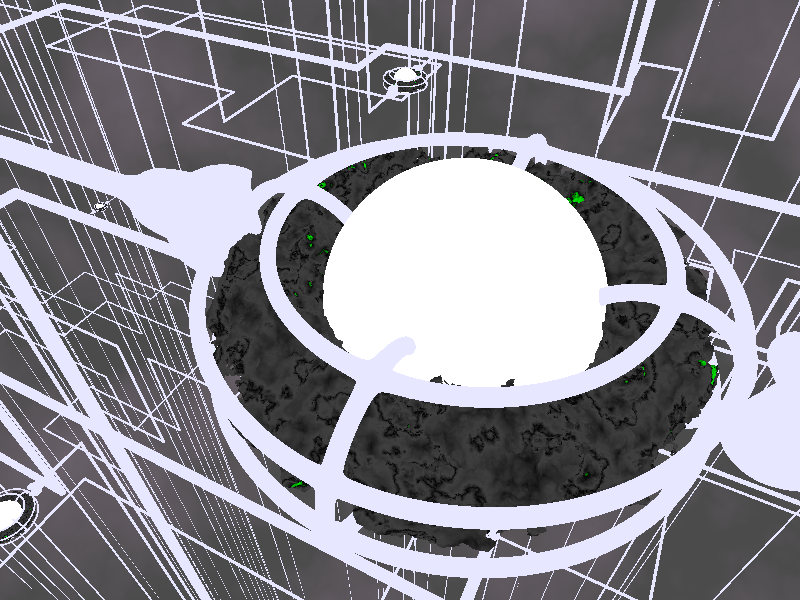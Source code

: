 /////////////////////////////////////////////
//
//     ~~ [ Nuclear Containment ] ~~
//        version 2 out of 4
//
//  by Michael Scharrer
//  https://mscharrer.net
//
/////////////////////////////////////////////

#version 3.7;

#include "functions.inc"

#declare fastrender = false;

#declare big_r = 0.65;
#declare small_r = 0.26;
#declare tiny_r = 0.025;
#declare ext_r = small_r + tiny_r;

//good values
#declare rock_octaves = 9;
#declare rock_max_gradient = 20.913;
#declare holder_max_gradient = 2;
#declare isisurface_accuracy = 0.001;

//fast values
#if(fastrender)
	#declare rock_octaves = 7;
	#declare rock_max_gradient = 6;
	#declare holder_max_gradient = 1.4;
	#declare isisurface_accuracy = 0.005;
#end

#macro glass()
	pigment {
		rgbf <0.80,0.80,1.0,0.95>
	}
	interior {
		ior 1.4
	}
	finish {
		reflection 0.1
	}
#end

global_settings {
	assumed_gamma 1
}

background {
	rgb .2
}

camera{
	right x*image_width/image_height
	location <0.5,1.5,-1.5>
	look_at <-0.2,0,-0.1>
}

light_source {
	<5,4,-5>
	1
}

#declare apparatus_holder = blob {
	sphere {< 0.0, 0,0>, 0.8, 2.5}
	sphere {< 0.0, 1,0>, 1, -0.3}
	sphere {< 0.0,-1,0>, 1, -0.3}
	cylinder {<0.3,0,-1>, <0.3,0,1>, 0.4, -5 }
	sphere {<-0.7, 0,0>, 0.5, 2.0}
	cylinder {<0,0,0>, <-4,0,0>, 0.2, 2 }
	cylinder {<-4,0,0>, <-4,-1000,0>, 0.2, 2 }
	glass()
	scale 0.5
}
#declare radioactive_apparatus = union {
	//invisible radiation
	sphere {
		0
		1
		pigment {
			rgbt 1
		}
		interior {
			media {
				emission 5
				density {
					spherical
				}
				density {
					rgb <0,1,0>
				}
			}
		}
		hollow
		scale 0.3
		no_image
		no_shadow
	}

	//visible radiation
	sphere {
		0
		1
		pigment {
			rgbt 1
		}
		interior {
			media {
				emission 8
				intervals 30
				samples 1,2
				density {
					spherical
					color_map {
						[0.0 rgb 0]
						[0.5 rgb 0.3]
						[1.0 rgb 1]
					}
				}
				density {
					granite
					color_map {
					[0.00 rgb 0]
					[0.30 rgb 0]
					[0.80 rgb <-0.1,0.2,-0.1>]
					[0.97 rgb <-0.5,2,-0.5>]
					[1.00 rgb 0]
					}
				}
			}
		}
		hollow
		scale 0.5
		no_reflection
		no_shadow
	}

	//putonium
	isosurface {
		function {
			f_torus(x,y,z, 0.65, 0.33) + 0.09*sqrt(f_ridged_mf(3*x, 3*y, 3*z, 0.5, 2.0, 9, -0.7, 0.8, 0.1))
		}
		contained_by {
			box {
				<-1,-0.35,-1>
				<1,0.35,1>
			}
		}
		threshold 0
		accuracy isisurface_accuracy
		max_gradient rock_max_gradient
		pigment {
			granite
			color_map {
				[0.00 rgb  0.00]
				[0.40 rgb  0.05]
				[0.50 rgb  0.00]
				[0.60 rgb  0.05]
				[0.80 rgb  0.00]
				[0.88 rgb  <0,0.8,0>]
				[1.00 rgb  0.00]
			}
			scale 0.7
			translate 30
		}
		finish {
			diffuse 0.3
			ambient 0.3
			reflection <0.35,0.40,0.35> metallic
		}
	}
	
	//plutonium darkeners
	cylinder {
		<0,.4,0>
		<0,-.4,0>
		2
		pigment{
			cylindrical
			color_map {
				[0  rgbt <0,0,0,1>]
				[.2 rgbt <0,0,0,.2>]
				[1  rgbt <0,0,0,0>]
			}
		}
		no_shadow
		no_image
		scale <3,1,3>
	}
	
	//containment
	isosurface {
		function {
				f_torus(x, abs(y) - ext_r, z, big_r, tiny_r) * 
				f_torus(x, abs(y) - ext_r / 2, z, big_r + ext_r * sqrt(3) / 2, tiny_r) * 
				f_torus(x, abs(y) - ext_r / 2, z, big_r - ext_r * sqrt(3) / 2, tiny_r) *
				
				f_torus(abs(x) - big_r, z, y, ext_r, tiny_r) *
				f_torus(abs(z) - big_r, x, y, ext_r, tiny_r)
				
				-0.000005
				
				
		}
		contained_by {
			box {
				0-<1,ext_r + 2*tiny_r,1>
				<1,ext_r + 2*tiny_r,1>
			}
		}
		threshold 0
		accuracy isisurface_accuracy
		max_gradient holder_max_gradient
		glass()
	}
	
	//holders
	object {
		apparatus_holder
		translate -x * (big_r + 1.6*small_r)
	}
	object {
		apparatus_holder
		translate -x * (big_r + 1.6*small_r)
		rotate z*180
	}
}

object {
	radioactive_apparatus
}

object {
	radioactive_apparatus
	rotate <0,90,0>
	translate <-10,-9,20>
}

object {
	radioactive_apparatus
	rotate <180,0,0>
	rotate <0,270,0>
	translate <-15,-17,1>
}

object {
	radioactive_apparatus
	rotate <0,193,0>
	translate <7,-16,1>
}

object {
	radioactive_apparatus
	rotate <0,180,0>
	translate <-5,-20,20>
}

object {
	radioactive_apparatus
	rotate <0,90,0>
	translate <-65,-45,40>
}

object {
	radioactive_apparatus
	rotate <0,270,0>
	translate <-20,-90,40>
}

#macro verical_pipe(start_pos, stepsize, n, seedval)
	sphere_sweep {
		linear_spline
		2 * n + 1
		#local i=0;
		#local s = seed(seedval);
		#local current_pos = start_pos;
		#while(i < n)
			current_pos, 0.1,
			#local current_pos = current_pos + (1.5 + rand(s)) * stepsize * x;
			current_pos, 0.1,
			#if(rand(s) > 0.5)
				#local current_pos = current_pos + (0.3 + rand(s)) * stepsize * z;
			#else
				#local current_pos = current_pos + (1.0 + rand(s)) * stepsize * y;
			#end
			#local i = i + 1;
		#end
		current_pos, 0.1
		glass()
	}
#end


verical_pipe(<-20,-15,2>, 5, 5, 0)
verical_pipe(<-30,-6,10>, 5, 5, 3)
verical_pipe(<8,-5,10>, -5, 5, 4)

verical_pipe(<-120,-30,30>, 10, 10, 5)
verical_pipe(<-120,-50,30>, 10, 10, 8)
verical_pipe(<-120,-70,30>, 10, 10, 10)
verical_pipe(<30,-40,30>, -10, 10, 11)

#macro mangled_pipe(start_pos, stepsize, n, seedval)
	sphere_sweep {
		linear_spline
		n + 2
		#local i=0;
		#local s = seed(seedval);
		#local current_pos = start_pos;
		#local diff = 0;
		#local lastdiff = 0;
		current_pos + 1000*y, 0.1,
		#while(i < n)
			
			#if(rand(s) > 0.5)
				#local diff = 1;
			#else
				#local diff = -1;
			#end
			
			#if(rand(s) > 0.4)
				#local diff = diff * x;
			#else
				#if(rand(s) > 0.7)
					#local diff = diff * y;
				#else
					#local diff = diff * z;
				#end
			#end
			
			#if(vlength(diff + lastdiff) > 0.5)
				current_pos, 0.1,
				#local current_pos = current_pos + (0.5 + rand(s)) * diff * stepsize;
				#local i = i + 1;
				#local lastdiff = diff;
			#end
		#end
		current_pos - 1000*y, 0.1
		glass()
	}
#end

mangled_pipe(<-20,-35,30>, 10, 30, 43)
mangled_pipe(<-3,-15,30>, 5, 30, 44)
mangled_pipe(<-30,-20,30>, 10, 30, 45)
mangled_pipe(<-30,-55,40>, 10, 40, 46)


//straight pipes
union {
	#declare xpos = -200;
	#declare zpos = 0;
	#declare s = seed(69);
	#while(xpos < 90)
		#declare xpos = xpos + (3 + rand(s)) * 2;
		#declare zpos = 40 + 40*rand(s);
		cylinder {
			<xpos, 1000, zpos>
			<xpos, -1000, zpos>
			0.1
		}
	#end
	#declare xpos = -1000;
	#declare zpos = 0;
	#declare s = seed(70);
	#while(xpos < -200)
		#declare xpos = xpos + (3 + rand(s)) * 20;
		#declare zpos = 50 + 10*rand(s);
		cylinder {
			<xpos, 10000, zpos>
			<xpos, -10000, zpos>
			0.5
		}
	#end
	glass()
}

//background
sphere {
	0
	1000
	hollow
	pigment {
		granite
		color_map {
			[0 rgb 0.07]
			[0.2 rgb 0.07]
			[1.0 rgb <0.16,0.13,0.16>]
		}
		scale 1000
	}
	finish {
		ambient 1
		diffuse 0
	}
	no_shadow
}
